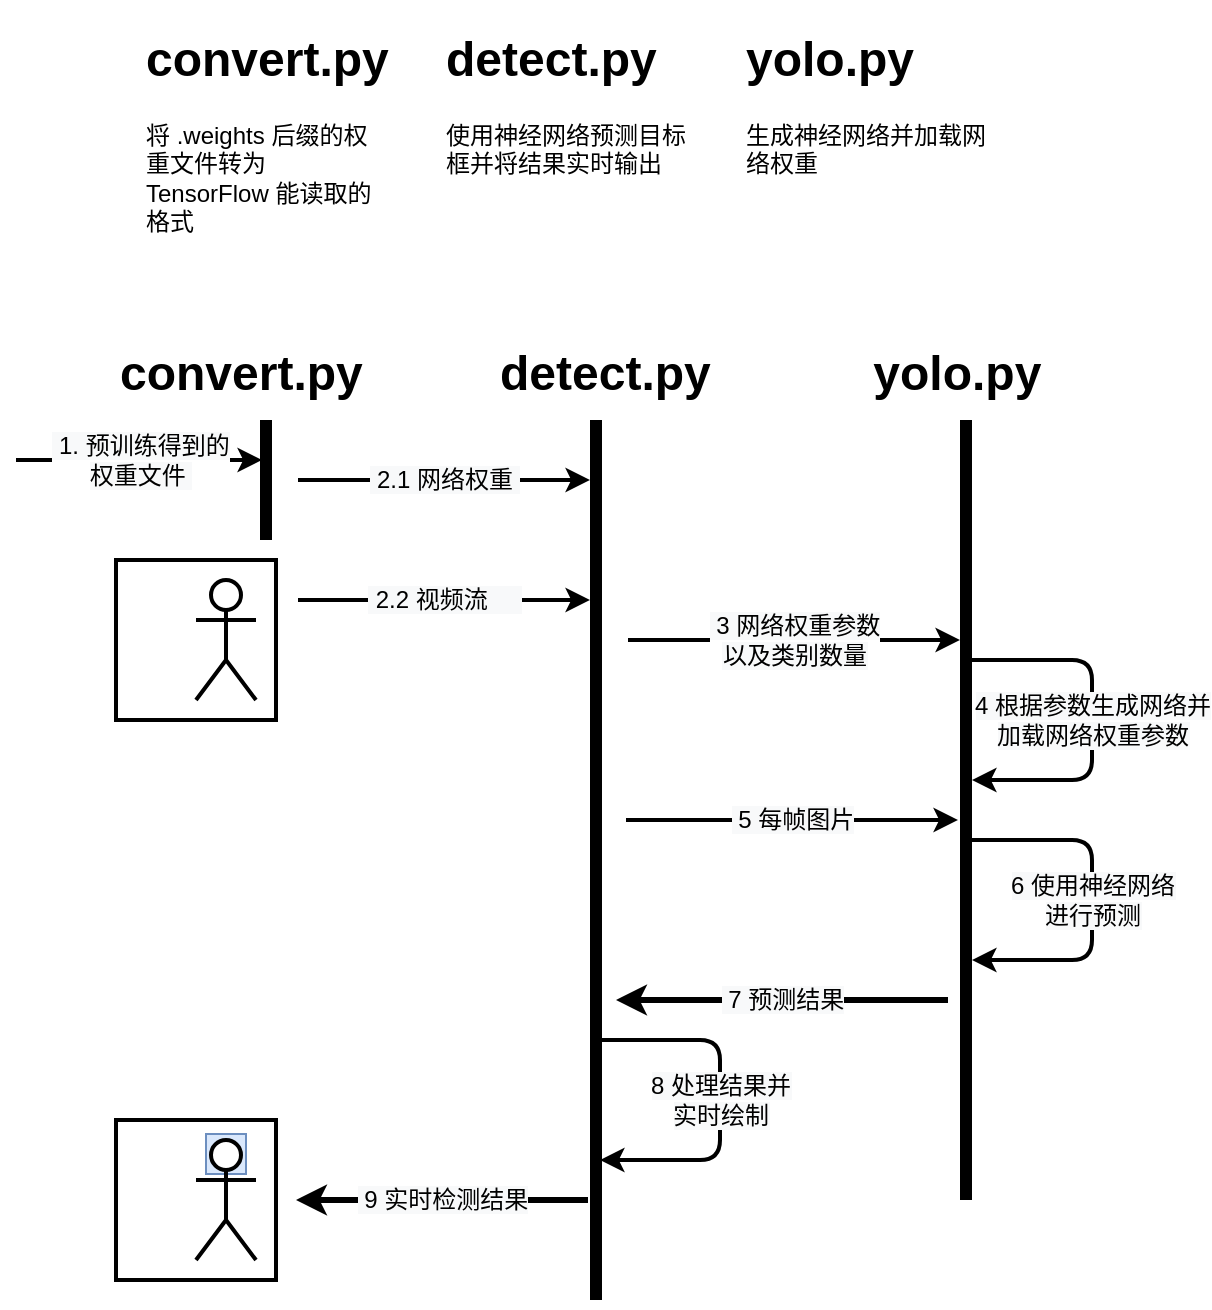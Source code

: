 <mxfile version="14.6.12" type="device"><diagram id="peJrcSaHH_oZAYvnkX2u" name="Page-1"><mxGraphModel dx="786" dy="520" grid="0" gridSize="10" guides="1" tooltips="1" connect="1" arrows="1" fold="1" page="1" pageScale="1" pageWidth="827" pageHeight="1169" math="0" shadow="0"><root><mxCell id="0"/><mxCell id="1" parent="0"/><mxCell id="tq5w3-BirvKsOamSkc49-33" value="" style="whiteSpace=wrap;html=1;aspect=fixed;strokeWidth=2;" vertex="1" parent="1"><mxGeometry x="210" y="690" width="80" height="80" as="geometry"/></mxCell><mxCell id="tq5w3-BirvKsOamSkc49-35" value="" style="rounded=0;whiteSpace=wrap;html=1;strokeWidth=1;fillColor=#dae8fc;strokeColor=#6c8ebf;" vertex="1" parent="1"><mxGeometry x="255" y="697" width="20" height="20" as="geometry"/></mxCell><mxCell id="tq5w3-BirvKsOamSkc49-28" value="" style="whiteSpace=wrap;html=1;aspect=fixed;strokeWidth=2;" vertex="1" parent="1"><mxGeometry x="210" y="410" width="80" height="80" as="geometry"/></mxCell><mxCell id="tq5w3-BirvKsOamSkc49-4" value="&lt;h1&gt;convert.py&lt;/h1&gt;&lt;p&gt;将 .weights 后缀的权重文件转为 TensorFlow 能读取的格式&lt;/p&gt;" style="text;html=1;strokeColor=none;fillColor=none;spacing=5;spacingTop=-20;whiteSpace=wrap;overflow=hidden;rounded=0;" vertex="1" parent="1"><mxGeometry x="220" y="140" width="130" height="120" as="geometry"/></mxCell><mxCell id="tq5w3-BirvKsOamSkc49-6" value="&lt;h1&gt;detect.py&lt;/h1&gt;&lt;p&gt;使用神经网络预测目标框并将结果实时输出&lt;/p&gt;" style="text;html=1;strokeColor=none;fillColor=none;spacing=5;spacingTop=-20;whiteSpace=wrap;overflow=hidden;rounded=0;" vertex="1" parent="1"><mxGeometry x="370" y="140" width="130" height="120" as="geometry"/></mxCell><mxCell id="tq5w3-BirvKsOamSkc49-7" value="&lt;h1&gt;yolo.py&lt;/h1&gt;&lt;p&gt;生成神经网络并加载网络权重&lt;/p&gt;" style="text;html=1;strokeColor=none;fillColor=none;spacing=5;spacingTop=-20;whiteSpace=wrap;overflow=hidden;rounded=0;" vertex="1" parent="1"><mxGeometry x="520" y="140" width="130" height="120" as="geometry"/></mxCell><mxCell id="tq5w3-BirvKsOamSkc49-8" value="&lt;h1 style=&quot;color: rgb(0, 0, 0); font-family: helvetica; font-style: normal; letter-spacing: normal; text-align: left; text-indent: 0px; text-transform: none; word-spacing: 0px; text-decoration: none;&quot;&gt;convert.py&lt;/h1&gt;&lt;br class=&quot;Apple-interchange-newline&quot;&gt;" style="text;whiteSpace=wrap;html=1;" vertex="1" parent="1"><mxGeometry x="210" y="280" width="150" height="60" as="geometry"/></mxCell><mxCell id="tq5w3-BirvKsOamSkc49-9" value="&lt;h1 style=&quot;color: rgb(0 , 0 , 0) ; font-family: &amp;#34;helvetica&amp;#34; ; font-style: normal ; letter-spacing: normal ; text-align: left ; text-indent: 0px ; text-transform: none ; word-spacing: 0px ; text-decoration: none&quot;&gt;detect.py&lt;/h1&gt;" style="text;whiteSpace=wrap;html=1;" vertex="1" parent="1"><mxGeometry x="400" y="280" width="150" height="60" as="geometry"/></mxCell><mxCell id="tq5w3-BirvKsOamSkc49-10" value="&lt;h1 style=&quot;color: rgb(0 , 0 , 0) ; font-family: &amp;#34;helvetica&amp;#34; ; font-style: normal ; letter-spacing: normal ; text-align: left ; text-indent: 0px ; text-transform: none ; word-spacing: 0px ; text-decoration: none&quot;&gt;&amp;nbsp; &amp;nbsp; yolo.py&lt;/h1&gt;" style="text;whiteSpace=wrap;html=1;" vertex="1" parent="1"><mxGeometry x="560" y="280" width="150" height="60" as="geometry"/></mxCell><mxCell id="tq5w3-BirvKsOamSkc49-12" value="" style="endArrow=none;html=1;entryX=0.5;entryY=1;entryDx=0;entryDy=0;strokeWidth=6;" edge="1" parent="1" target="tq5w3-BirvKsOamSkc49-8"><mxGeometry width="50" height="50" relative="1" as="geometry"><mxPoint x="285" y="400" as="sourcePoint"/><mxPoint x="430" y="360" as="targetPoint"/></mxGeometry></mxCell><mxCell id="tq5w3-BirvKsOamSkc49-14" value="" style="endArrow=none;html=1;entryX=0.5;entryY=1;entryDx=0;entryDy=0;strokeWidth=6;" edge="1" parent="1"><mxGeometry width="50" height="50" relative="1" as="geometry"><mxPoint x="450" y="780" as="sourcePoint"/><mxPoint x="450" y="340" as="targetPoint"/></mxGeometry></mxCell><mxCell id="tq5w3-BirvKsOamSkc49-15" value="" style="endArrow=none;html=1;entryX=0.5;entryY=1;entryDx=0;entryDy=0;strokeWidth=6;" edge="1" parent="1" target="tq5w3-BirvKsOamSkc49-10"><mxGeometry width="50" height="50" relative="1" as="geometry"><mxPoint x="635" y="730" as="sourcePoint"/><mxPoint x="600" y="340" as="targetPoint"/></mxGeometry></mxCell><mxCell id="tq5w3-BirvKsOamSkc49-17" value="&lt;span style=&quot;color: rgb(0 , 0 , 0) ; font-family: &amp;#34;helvetica&amp;#34; ; font-size: 12px ; font-style: normal ; font-weight: normal ; letter-spacing: normal ; text-align: center ; text-indent: 0px ; text-transform: none ; word-spacing: 0px ; background-color: rgb(248 , 249 , 250) ; text-decoration: none ; display: inline ; float: none&quot;&gt;&amp;nbsp;1. 预训练得到的&lt;br&gt;权重文件&amp;nbsp;&lt;/span&gt;" style="endArrow=classic;html=1;strokeWidth=2;" edge="1" parent="1"><mxGeometry width="50" height="50" relative="1" as="geometry"><mxPoint x="160" y="360" as="sourcePoint"/><mxPoint x="283" y="360" as="targetPoint"/></mxGeometry></mxCell><mxCell id="tq5w3-BirvKsOamSkc49-18" value="&lt;font face=&quot;helvetica&quot;&gt;&lt;span style=&quot;font-size: 12px ; background-color: rgb(248 , 249 , 250)&quot;&gt;&amp;nbsp;2.2 视频流 &amp;nbsp; &amp;nbsp;&amp;nbsp;&lt;/span&gt;&lt;/font&gt;" style="endArrow=classic;html=1;strokeWidth=2;" edge="1" parent="1"><mxGeometry width="50" height="50" relative="1" as="geometry"><mxPoint x="301" y="430" as="sourcePoint"/><mxPoint x="447" y="430" as="targetPoint"/></mxGeometry></mxCell><mxCell id="tq5w3-BirvKsOamSkc49-19" value="&lt;font face=&quot;helvetica&quot;&gt;&lt;span style=&quot;font-size: 12px ; background-color: rgb(248 , 249 , 250)&quot;&gt;&amp;nbsp;2.1 网络权重&amp;nbsp;&lt;/span&gt;&lt;/font&gt;" style="endArrow=classic;html=1;strokeWidth=2;" edge="1" parent="1"><mxGeometry width="50" height="50" relative="1" as="geometry"><mxPoint x="301" y="370" as="sourcePoint"/><mxPoint x="447" y="370" as="targetPoint"/></mxGeometry></mxCell><mxCell id="tq5w3-BirvKsOamSkc49-20" value="&lt;font face=&quot;helvetica&quot;&gt;&lt;span style=&quot;font-size: 12px ; background-color: rgb(248 , 249 , 250)&quot;&gt;&amp;nbsp;3 网络权重参数&lt;br&gt;以及类别数量&lt;br&gt;&lt;/span&gt;&lt;/font&gt;" style="endArrow=classic;html=1;strokeWidth=2;" edge="1" parent="1"><mxGeometry width="50" height="50" relative="1" as="geometry"><mxPoint x="466" y="450" as="sourcePoint"/><mxPoint x="632" y="450" as="targetPoint"/><Array as="points"/></mxGeometry></mxCell><mxCell id="tq5w3-BirvKsOamSkc49-21" value="&lt;font face=&quot;helvetica&quot;&gt;&lt;span style=&quot;font-size: 12px ; background-color: rgb(248 , 249 , 250)&quot;&gt;4 根据参数生成网络并&lt;br&gt;加载网络权重参数&lt;br&gt;&lt;/span&gt;&lt;/font&gt;" style="endArrow=classic;html=1;strokeWidth=2;edgeStyle=orthogonalEdgeStyle;" edge="1" parent="1"><mxGeometry width="50" height="50" relative="1" as="geometry"><mxPoint x="638" y="460" as="sourcePoint"/><mxPoint x="638" y="520" as="targetPoint"/><Array as="points"><mxPoint x="698" y="460"/><mxPoint x="698" y="520"/><mxPoint x="638" y="520"/></Array></mxGeometry></mxCell><mxCell id="tq5w3-BirvKsOamSkc49-22" value="&lt;font face=&quot;helvetica&quot;&gt;&lt;span style=&quot;font-size: 12px ; background-color: rgb(248 , 249 , 250)&quot;&gt;&amp;nbsp;5 每帧图片&lt;br&gt;&lt;/span&gt;&lt;/font&gt;" style="endArrow=classic;html=1;strokeWidth=2;" edge="1" parent="1"><mxGeometry width="50" height="50" relative="1" as="geometry"><mxPoint x="465" y="540" as="sourcePoint"/><mxPoint x="631" y="540" as="targetPoint"/><Array as="points"/></mxGeometry></mxCell><mxCell id="tq5w3-BirvKsOamSkc49-23" value="&lt;font face=&quot;helvetica&quot;&gt;&lt;span style=&quot;font-size: 12px ; background-color: rgb(248 , 249 , 250)&quot;&gt;6 使用神经网络&lt;br&gt;进行预测&lt;br&gt;&lt;/span&gt;&lt;/font&gt;" style="endArrow=classic;html=1;strokeWidth=2;edgeStyle=orthogonalEdgeStyle;" edge="1" parent="1"><mxGeometry width="50" height="50" relative="1" as="geometry"><mxPoint x="638" y="550" as="sourcePoint"/><mxPoint x="638" y="610" as="targetPoint"/><Array as="points"><mxPoint x="698" y="550"/><mxPoint x="698" y="610"/><mxPoint x="638" y="610"/></Array></mxGeometry></mxCell><mxCell id="tq5w3-BirvKsOamSkc49-24" value="&lt;font face=&quot;helvetica&quot;&gt;&lt;span style=&quot;font-size: 12px ; background-color: rgb(248 , 249 , 250)&quot;&gt;&amp;nbsp;7 预测结果&lt;br&gt;&lt;/span&gt;&lt;/font&gt;" style="endArrow=none;html=1;strokeWidth=3;startArrow=classic;startFill=1;endFill=0;" edge="1" parent="1"><mxGeometry width="50" height="50" relative="1" as="geometry"><mxPoint x="460" y="630" as="sourcePoint"/><mxPoint x="626" y="630" as="targetPoint"/><Array as="points"/></mxGeometry></mxCell><mxCell id="tq5w3-BirvKsOamSkc49-25" value="&lt;font face=&quot;helvetica&quot;&gt;&lt;span style=&quot;font-size: 12px ; background-color: rgb(248 , 249 , 250)&quot;&gt;8 处理结果并&lt;br&gt;实时绘制&lt;br&gt;&lt;/span&gt;&lt;/font&gt;" style="endArrow=classic;html=1;strokeWidth=2;edgeStyle=orthogonalEdgeStyle;" edge="1" parent="1"><mxGeometry width="50" height="50" relative="1" as="geometry"><mxPoint x="452" y="650" as="sourcePoint"/><mxPoint x="452" y="710" as="targetPoint"/><Array as="points"><mxPoint x="512" y="650"/><mxPoint x="512" y="710"/><mxPoint x="452" y="710"/></Array></mxGeometry></mxCell><mxCell id="tq5w3-BirvKsOamSkc49-27" value="" style="shape=umlActor;verticalLabelPosition=bottom;verticalAlign=top;html=1;outlineConnect=0;strokeWidth=2;" vertex="1" parent="1"><mxGeometry x="250" y="420" width="30" height="60" as="geometry"/></mxCell><mxCell id="tq5w3-BirvKsOamSkc49-32" value="&lt;font face=&quot;helvetica&quot;&gt;&lt;span style=&quot;font-size: 12px ; background-color: rgb(248 , 249 , 250)&quot;&gt;&amp;nbsp;9 实时检测结果&lt;/span&gt;&lt;/font&gt;" style="endArrow=none;html=1;strokeWidth=3;startArrow=classic;startFill=1;endFill=0;" edge="1" parent="1"><mxGeometry width="50" height="50" relative="1" as="geometry"><mxPoint x="300" y="730" as="sourcePoint"/><mxPoint x="446" y="730" as="targetPoint"/></mxGeometry></mxCell><mxCell id="tq5w3-BirvKsOamSkc49-34" value="" style="shape=umlActor;verticalLabelPosition=bottom;verticalAlign=top;html=1;outlineConnect=0;strokeWidth=2;" vertex="1" parent="1"><mxGeometry x="250" y="700" width="30" height="60" as="geometry"/></mxCell></root></mxGraphModel></diagram></mxfile>